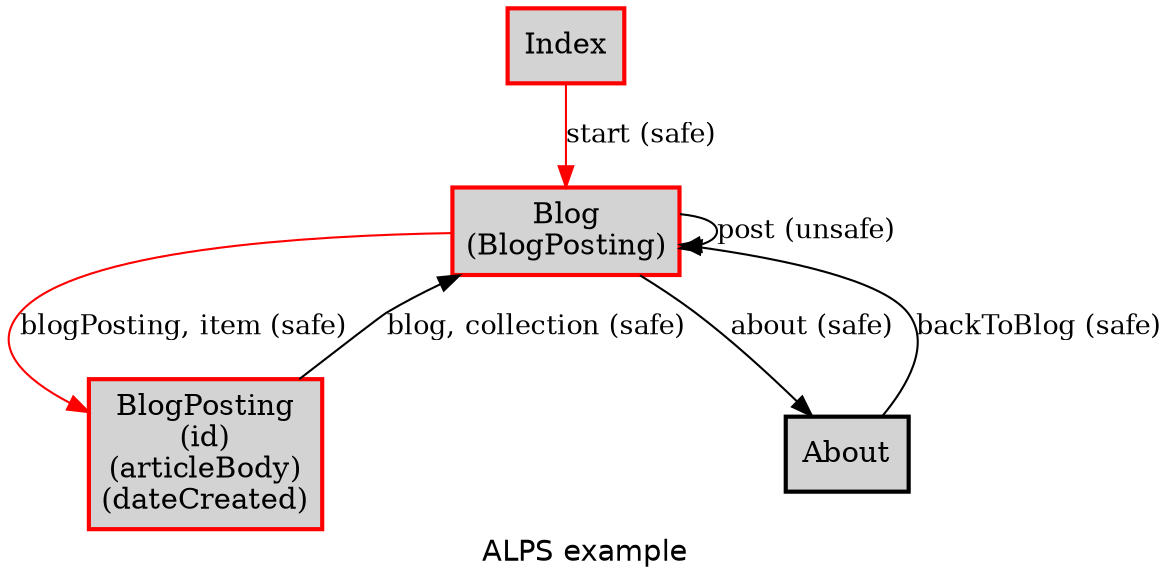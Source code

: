 digraph application_state_diagram {
  graph [
    labelloc="b";
    fontname="Helvetica"
    label="ALPS example";
    URL="index.html" target="_parent"
  ];
  node [shape = box, style = "bold,filled" fillcolor="lightgray"];

    Blog [margin=0.02, label=<<table cellspacing="0" cellpadding="5" border="0"><tr><td>Blog<br />(BlogPosting)<br /></td></tr></table>>,shape=box URL="docs/semantic.Blog.html" target="_parent" color="red"]
    BlogPosting [margin=0.02, label=<<table cellspacing="0" cellpadding="5" border="0"><tr><td>BlogPosting<br />(id)<br />(articleBody)<br />(dateCreated)<br /></td></tr></table>>,shape=box URL="docs/semantic.BlogPosting.html" target="_parent" color="red"]

    Index -> Blog [label = "start (safe)" URL="docs/safe.start.html" target="_parent" fontsize=13 color="red"];
    About -> Blog [label = "backToBlog (safe)" URL="docs/safe.backToBlog.html" target="_parent" fontsize=13];
    Blog -> BlogPosting [label = "blogPosting, item (safe)" URL="docs/safe.blogPosting.html" target="_parent" fontsize=13 color="red"];
    Blog -> Blog [label = "post (unsafe)" URL="docs/unsafe.post.html" target="_parent" fontsize=13];
    Blog -> About [label = "about (safe)" URL="docs/safe.about.html" target="_parent" fontsize=13];
    BlogPosting -> Blog [label = "blog, collection (safe)" URL="docs/safe.blog.html" target="_parent" fontsize=13];

    Index [URL="docs/semantic.Index.html" target="_parent" color="red"]
    About [URL="docs/semantic.About.html" target="_parent"]

}